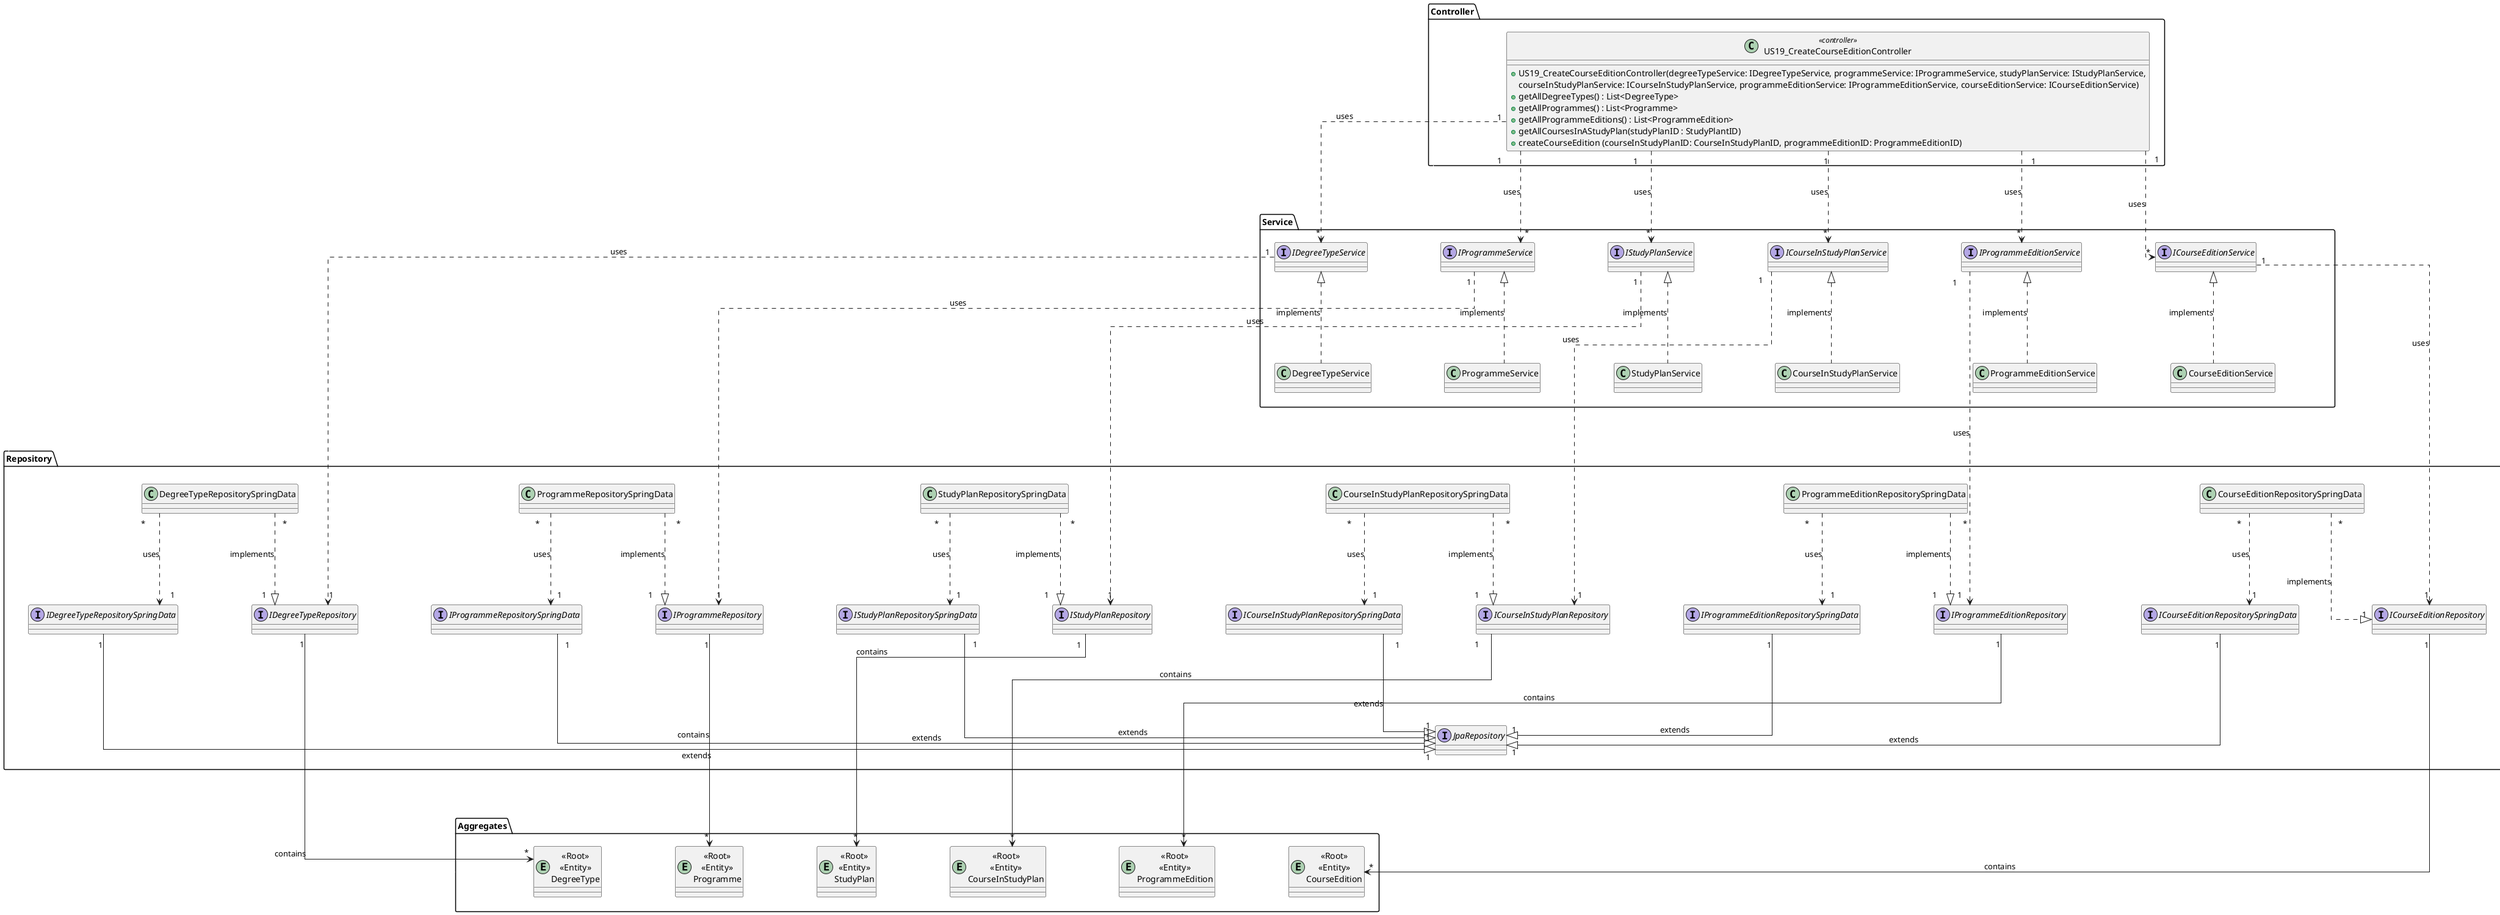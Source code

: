 @startuml
skinparam linetype ortho
skinparam ranksep 150
skinparam nodesep 120
top to bottom direction

'--- Controller ---

package Controller{
    class US19_CreateCourseEditionController <<controller>> {
        + US19_CreateCourseEditionController(degreeTypeService: IDegreeTypeService, programmeService: IProgrammeService, studyPlanService: IStudyPlanService,
        courseInStudyPlanService: ICourseInStudyPlanService, programmeEditionService: IProgrammeEditionService, courseEditionService: ICourseEditionService)
        + getAllDegreeTypes() : List<DegreeType>
        + getAllProgrammes() : List<Programme>
        + getAllProgrammeEditions() : List<ProgrammeEdition>
        + getAllCoursesInAStudyPlan(studyPlanID : StudyPlantID)
        + createCourseEdition (courseInStudyPlanID: CourseInStudyPlanID, programmeEditionID: ProgrammeEditionID)
    }
}

'--- Services & Interfaces ---
package Service {
    'skinparam PackageBorderColor White
    interface IDegreeTypeService
        class DegreeTypeService
    interface IProgrammeService
        class ProgrammeService
    interface IStudyPlanService
        class StudyPlanService
    interface ICourseInStudyPlanService
        class CourseInStudyPlanService
    interface IProgrammeEditionService
        class ProgrammeEditionService
    interface ICourseEditionService
        class CourseEditionService
}

package Repository {
    'skinparam PackageBorderColor White
    together{
    interface IDegreeTypeRepository
    interface IDegreeTypeRepositorySpringData
    class DegreeTypeRepositorySpringData
    }

    together{
    interface IProgrammeRepository
    interface IProgrammeRepositorySpringData
    class ProgrammeRepositorySpringData
    }

    together{
    interface IStudyPlanRepository
    interface IStudyPlanRepositorySpringData
    class StudyPlanRepositorySpringData
    }

    together{
    interface ICourseInStudyPlanRepository
    interface ICourseInStudyPlanRepositorySpringData
    class CourseInStudyPlanRepositorySpringData
    }

    together{
    interface IProgrammeEditionRepository
    interface IProgrammeEditionRepositorySpringData
    class ProgrammeEditionRepositorySpringData
    }

    together{
    interface ICourseEditionRepository
    interface ICourseEditionRepositorySpringData
    class CourseEditionRepositorySpringData
    }

    Interface JpaRepository
}

package Aggregates {
    'skinparam PackageBorderColor White
    entity "<<Root>>\n<<Entity>>\nDegreeType"{}

    entity "<<Root>>\n<<Entity>>\nProgramme"{}

    entity "<<Root>>\n<<Entity>>\nStudyPlan"{}

    entity "<<Root>>\n<<Entity>>\nCourseInStudyPlan"{}

    entity "<<Root>>\n<<Entity>>\nProgrammeEdition"{}

    entity "<<Root>>\n<<Entity>>\nCourseEdition"{}
}

Controller -[#white]- Service
Service --[#white]- Repository
Repository -[#white]down--- Aggregates

' Services implement interfaces
IDegreeTypeService <|.. DegreeTypeService : implements
IProgrammeService <|.. ProgrammeService : implements
IStudyPlanService <|.. StudyPlanService : implements
ICourseInStudyPlanService <|.. CourseInStudyPlanService : implements
IProgrammeEditionService <|.. ProgrammeEditionService : implements
ICourseEditionService <|.. CourseEditionService : implements

' Controller uses Services Interfaces
US19_CreateCourseEditionController "1" ..> "*" ICourseEditionService : uses
US19_CreateCourseEditionController "1" ..> "*" IProgrammeEditionService : uses
US19_CreateCourseEditionController "1" ..> "*" ICourseInStudyPlanService : uses
US19_CreateCourseEditionController "1" ..> "*" IStudyPlanService : uses
US19_CreateCourseEditionController "1" ..> "*" IProgrammeService : uses
US19_CreateCourseEditionController "1" ..> "*" IDegreeTypeService : uses

'RepositoriesSpring implements IRepositoriesSpring
'DegreeType
DegreeTypeRepositorySpringData "*" ..|> "1" IDegreeTypeRepository : implements
DegreeTypeRepositorySpringData "*" ..> "1" IDegreeTypeRepositorySpringData : uses
IDegreeTypeRepositorySpringData "1" --|> "1" JpaRepository : extends

'Programme
ProgrammeRepositorySpringData "*" ..|> "1" IProgrammeRepository : implements
ProgrammeRepositorySpringData "*" ..> "1" IProgrammeRepositorySpringData : uses
IProgrammeRepositorySpringData "1" --|> "1" JpaRepository : extends

'StudyPlan
StudyPlanRepositorySpringData "*" ..|> "1" IStudyPlanRepository : implements
StudyPlanRepositorySpringData "*" ..> "1" IStudyPlanRepositorySpringData : uses
IStudyPlanRepositorySpringData "1" --|> "1" JpaRepository : extends

'CourseInStudyPlan
CourseInStudyPlanRepositorySpringData "*" ..|> "1" ICourseInStudyPlanRepository : implements
CourseInStudyPlanRepositorySpringData "*" ..> "1" ICourseInStudyPlanRepositorySpringData : uses
ICourseInStudyPlanRepositorySpringData "1" --|> "1" JpaRepository : extends

'ProgrammeEdition
ProgrammeEditionRepositorySpringData "*" ..|> "1" IProgrammeEditionRepository : implements
ProgrammeEditionRepositorySpringData "*" ..> "1" IProgrammeEditionRepositorySpringData : uses
IProgrammeEditionRepositorySpringData "1" --|> "1" JpaRepository : extends

'CourseEdition
CourseEditionRepositorySpringData "*" ..|> "1" ICourseEditionRepository : implements
CourseEditionRepositorySpringData "*" ..> "1" ICourseEditionRepositorySpringData : uses
ICourseEditionRepositorySpringData "1" --|> "1" JpaRepository : extends

'Services Uses Repository
IDegreeTypeService "1" ..> "1" IDegreeTypeRepository : uses
IProgrammeService "1" ..> "1" IProgrammeRepository : uses
IStudyPlanService "1" ..> "1" IStudyPlanRepository : uses
ICourseInStudyPlanService "1" ..> "1" ICourseInStudyPlanRepository : uses
IProgrammeEditionService "1" ..> "1" IProgrammeEditionRepository : uses
ICourseEditionService "1" ..> "1" ICourseEditionRepository : uses

'Repositories and Aggregates
IDegreeTypeRepository "1" --> "*" "<<Root>>\n<<Entity>>\nDegreeType" : contains
IProgrammeRepository "1" --> "*" "<<Root>>\n<<Entity>>\nProgramme" : contains
IStudyPlanRepository "1" --> "*" "<<Root>>\n<<Entity>>\nStudyPlan" : contains
ICourseInStudyPlanRepository "1" --> "*" "<<Root>>\n<<Entity>>\nCourseInStudyPlan" : contains
IProgrammeEditionRepository "1" --> "*" "<<Root>>\n<<Entity>>\nProgrammeEdition" : contains
ICourseEditionRepository "1" --> "*" "<<Root>>\n<<Entity>>\nCourseEdition" : contains

@enduml
